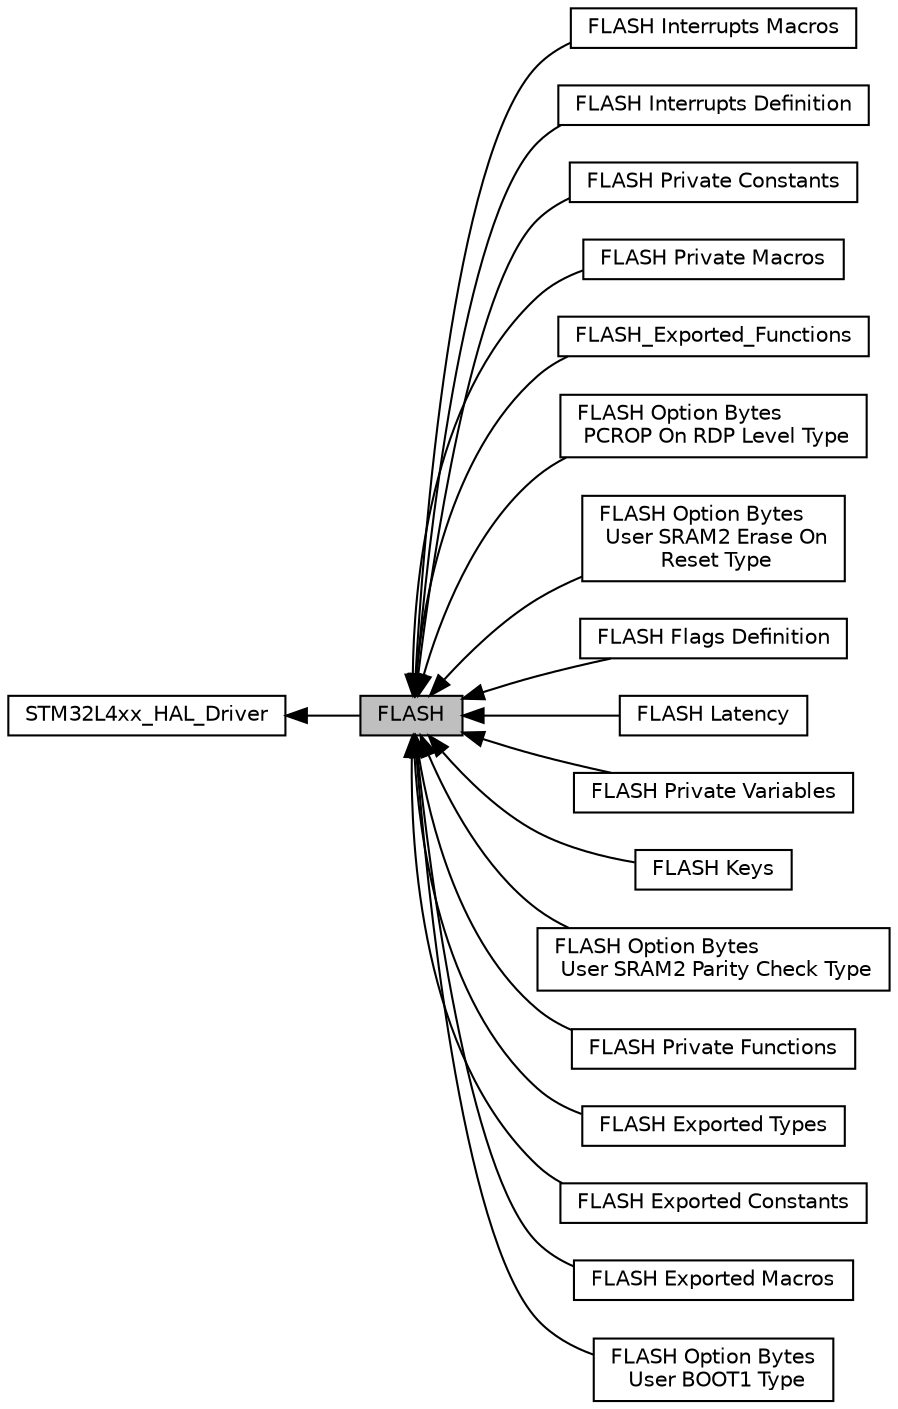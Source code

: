 digraph "FLASH"
{
  edge [fontname="Helvetica",fontsize="10",labelfontname="Helvetica",labelfontsize="10"];
  node [fontname="Helvetica",fontsize="10",shape=box];
  rankdir=LR;
  Node14 [label="FLASH Interrupts Macros",height=0.2,width=0.4,color="black", fillcolor="white", style="filled",URL="$group___f_l_a_s_h___interrupt.html",tooltip="macros to handle FLASH interrupts"];
  Node12 [label="FLASH Interrupts Definition",height=0.2,width=0.4,color="black", fillcolor="white", style="filled",URL="$group___f_l_a_s_h___interrupt__definition.html",tooltip="FLASH Interrupt definition."];
  Node15 [label="FLASH Private Constants",height=0.2,width=0.4,color="black", fillcolor="white", style="filled",URL="$group___f_l_a_s_h___private___constants.html",tooltip=" "];
  Node2 [label="STM32L4xx_HAL_Driver",height=0.2,width=0.4,color="black", fillcolor="white", style="filled",URL="$group___s_t_m32_l4xx___h_a_l___driver.html",tooltip=" "];
  Node16 [label="FLASH Private Macros",height=0.2,width=0.4,color="black", fillcolor="white", style="filled",URL="$group___f_l_a_s_h___private___macros.html",tooltip=" "];
  Node17 [label="FLASH_Exported_Functions",height=0.2,width=0.4,color="black", fillcolor="white", style="filled",URL="$group___f_l_a_s_h___exported___functions.html",tooltip=" "];
  Node8 [label="FLASH Option Bytes\l PCROP On RDP Level Type",height=0.2,width=0.4,color="black", fillcolor="white", style="filled",URL="$group___f_l_a_s_h___o_b___p_c_r_o_p___r_d_p.html",tooltip=" "];
  Node7 [label="FLASH Option Bytes\l User SRAM2 Erase On\l Reset Type",height=0.2,width=0.4,color="black", fillcolor="white", style="filled",URL="$group___f_l_a_s_h___o_b___u_s_e_r___s_r_a_m2___r_s_t.html",tooltip=" "];
  Node11 [label="FLASH Flags Definition",height=0.2,width=0.4,color="black", fillcolor="white", style="filled",URL="$group___f_l_a_s_h___flags.html",tooltip=" "];
  Node9 [label="FLASH Latency",height=0.2,width=0.4,color="black", fillcolor="white", style="filled",URL="$group___f_l_a_s_h___latency.html",tooltip=" "];
  Node18 [label="FLASH Private Variables",height=0.2,width=0.4,color="black", fillcolor="white", style="filled",URL="$group___f_l_a_s_h___private___variables.html",tooltip=" "];
  Node10 [label="FLASH Keys",height=0.2,width=0.4,color="black", fillcolor="white", style="filled",URL="$group___f_l_a_s_h___keys.html",tooltip=" "];
  Node6 [label="FLASH Option Bytes\l User SRAM2 Parity Check Type",height=0.2,width=0.4,color="black", fillcolor="white", style="filled",URL="$group___f_l_a_s_h___o_b___u_s_e_r___s_r_a_m2___p_e.html",tooltip=" "];
  Node19 [label="FLASH Private Functions",height=0.2,width=0.4,color="black", fillcolor="white", style="filled",URL="$group___f_l_a_s_h___private___functions.html",tooltip=" "];
  Node3 [label="FLASH Exported Types",height=0.2,width=0.4,color="black", fillcolor="white", style="filled",URL="$group___f_l_a_s_h___exported___types.html",tooltip=" "];
  Node4 [label="FLASH Exported Constants",height=0.2,width=0.4,color="black", fillcolor="white", style="filled",URL="$group___f_l_a_s_h___exported___constants.html",tooltip=" "];
  Node13 [label="FLASH Exported Macros",height=0.2,width=0.4,color="black", fillcolor="white", style="filled",URL="$group___f_l_a_s_h___exported___macros.html",tooltip="macros to control FLASH features"];
  Node5 [label="FLASH Option Bytes\l User BOOT1 Type",height=0.2,width=0.4,color="black", fillcolor="white", style="filled",URL="$group___f_l_a_s_h___o_b___u_s_e_r__n_b_o_o_t1.html",tooltip=" "];
  Node1 [label="FLASH",height=0.2,width=0.4,color="black", fillcolor="grey75", style="filled", fontcolor="black",tooltip="FLASH HAL module driver."];
  Node2->Node1 [shape=plaintext, dir="back", style="solid"];
  Node1->Node3 [shape=plaintext, dir="back", style="solid"];
  Node1->Node4 [shape=plaintext, dir="back", style="solid"];
  Node1->Node5 [shape=plaintext, dir="back", style="solid"];
  Node1->Node6 [shape=plaintext, dir="back", style="solid"];
  Node1->Node7 [shape=plaintext, dir="back", style="solid"];
  Node1->Node8 [shape=plaintext, dir="back", style="solid"];
  Node1->Node9 [shape=plaintext, dir="back", style="solid"];
  Node1->Node10 [shape=plaintext, dir="back", style="solid"];
  Node1->Node11 [shape=plaintext, dir="back", style="solid"];
  Node1->Node12 [shape=plaintext, dir="back", style="solid"];
  Node1->Node13 [shape=plaintext, dir="back", style="solid"];
  Node1->Node14 [shape=plaintext, dir="back", style="solid"];
  Node1->Node15 [shape=plaintext, dir="back", style="solid"];
  Node1->Node16 [shape=plaintext, dir="back", style="solid"];
  Node1->Node17 [shape=plaintext, dir="back", style="solid"];
  Node1->Node18 [shape=plaintext, dir="back", style="solid"];
  Node1->Node19 [shape=plaintext, dir="back", style="solid"];
}
